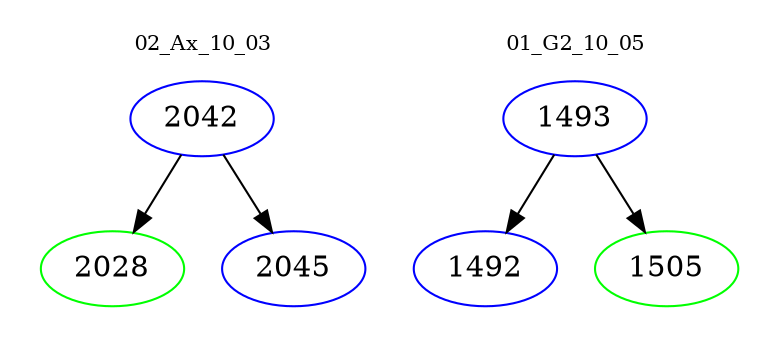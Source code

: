 digraph{
subgraph cluster_0 {
color = white
label = "02_Ax_10_03";
fontsize=10;
T0_2042 [label="2042", color="blue"]
T0_2042 -> T0_2028 [color="black"]
T0_2028 [label="2028", color="green"]
T0_2042 -> T0_2045 [color="black"]
T0_2045 [label="2045", color="blue"]
}
subgraph cluster_1 {
color = white
label = "01_G2_10_05";
fontsize=10;
T1_1493 [label="1493", color="blue"]
T1_1493 -> T1_1492 [color="black"]
T1_1492 [label="1492", color="blue"]
T1_1493 -> T1_1505 [color="black"]
T1_1505 [label="1505", color="green"]
}
}

